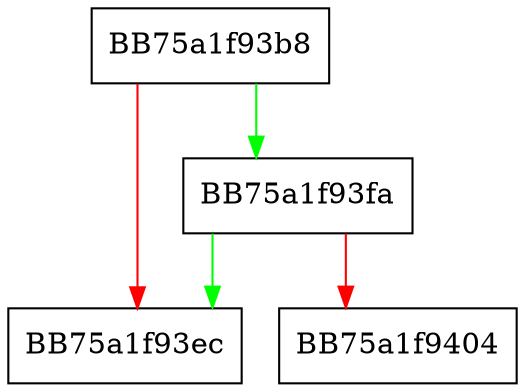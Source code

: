 digraph luaD_reallocstack {
  node [shape="box"];
  graph [splines=ortho];
  BB75a1f93b8 -> BB75a1f93fa [color="green"];
  BB75a1f93b8 -> BB75a1f93ec [color="red"];
  BB75a1f93fa -> BB75a1f93ec [color="green"];
  BB75a1f93fa -> BB75a1f9404 [color="red"];
}